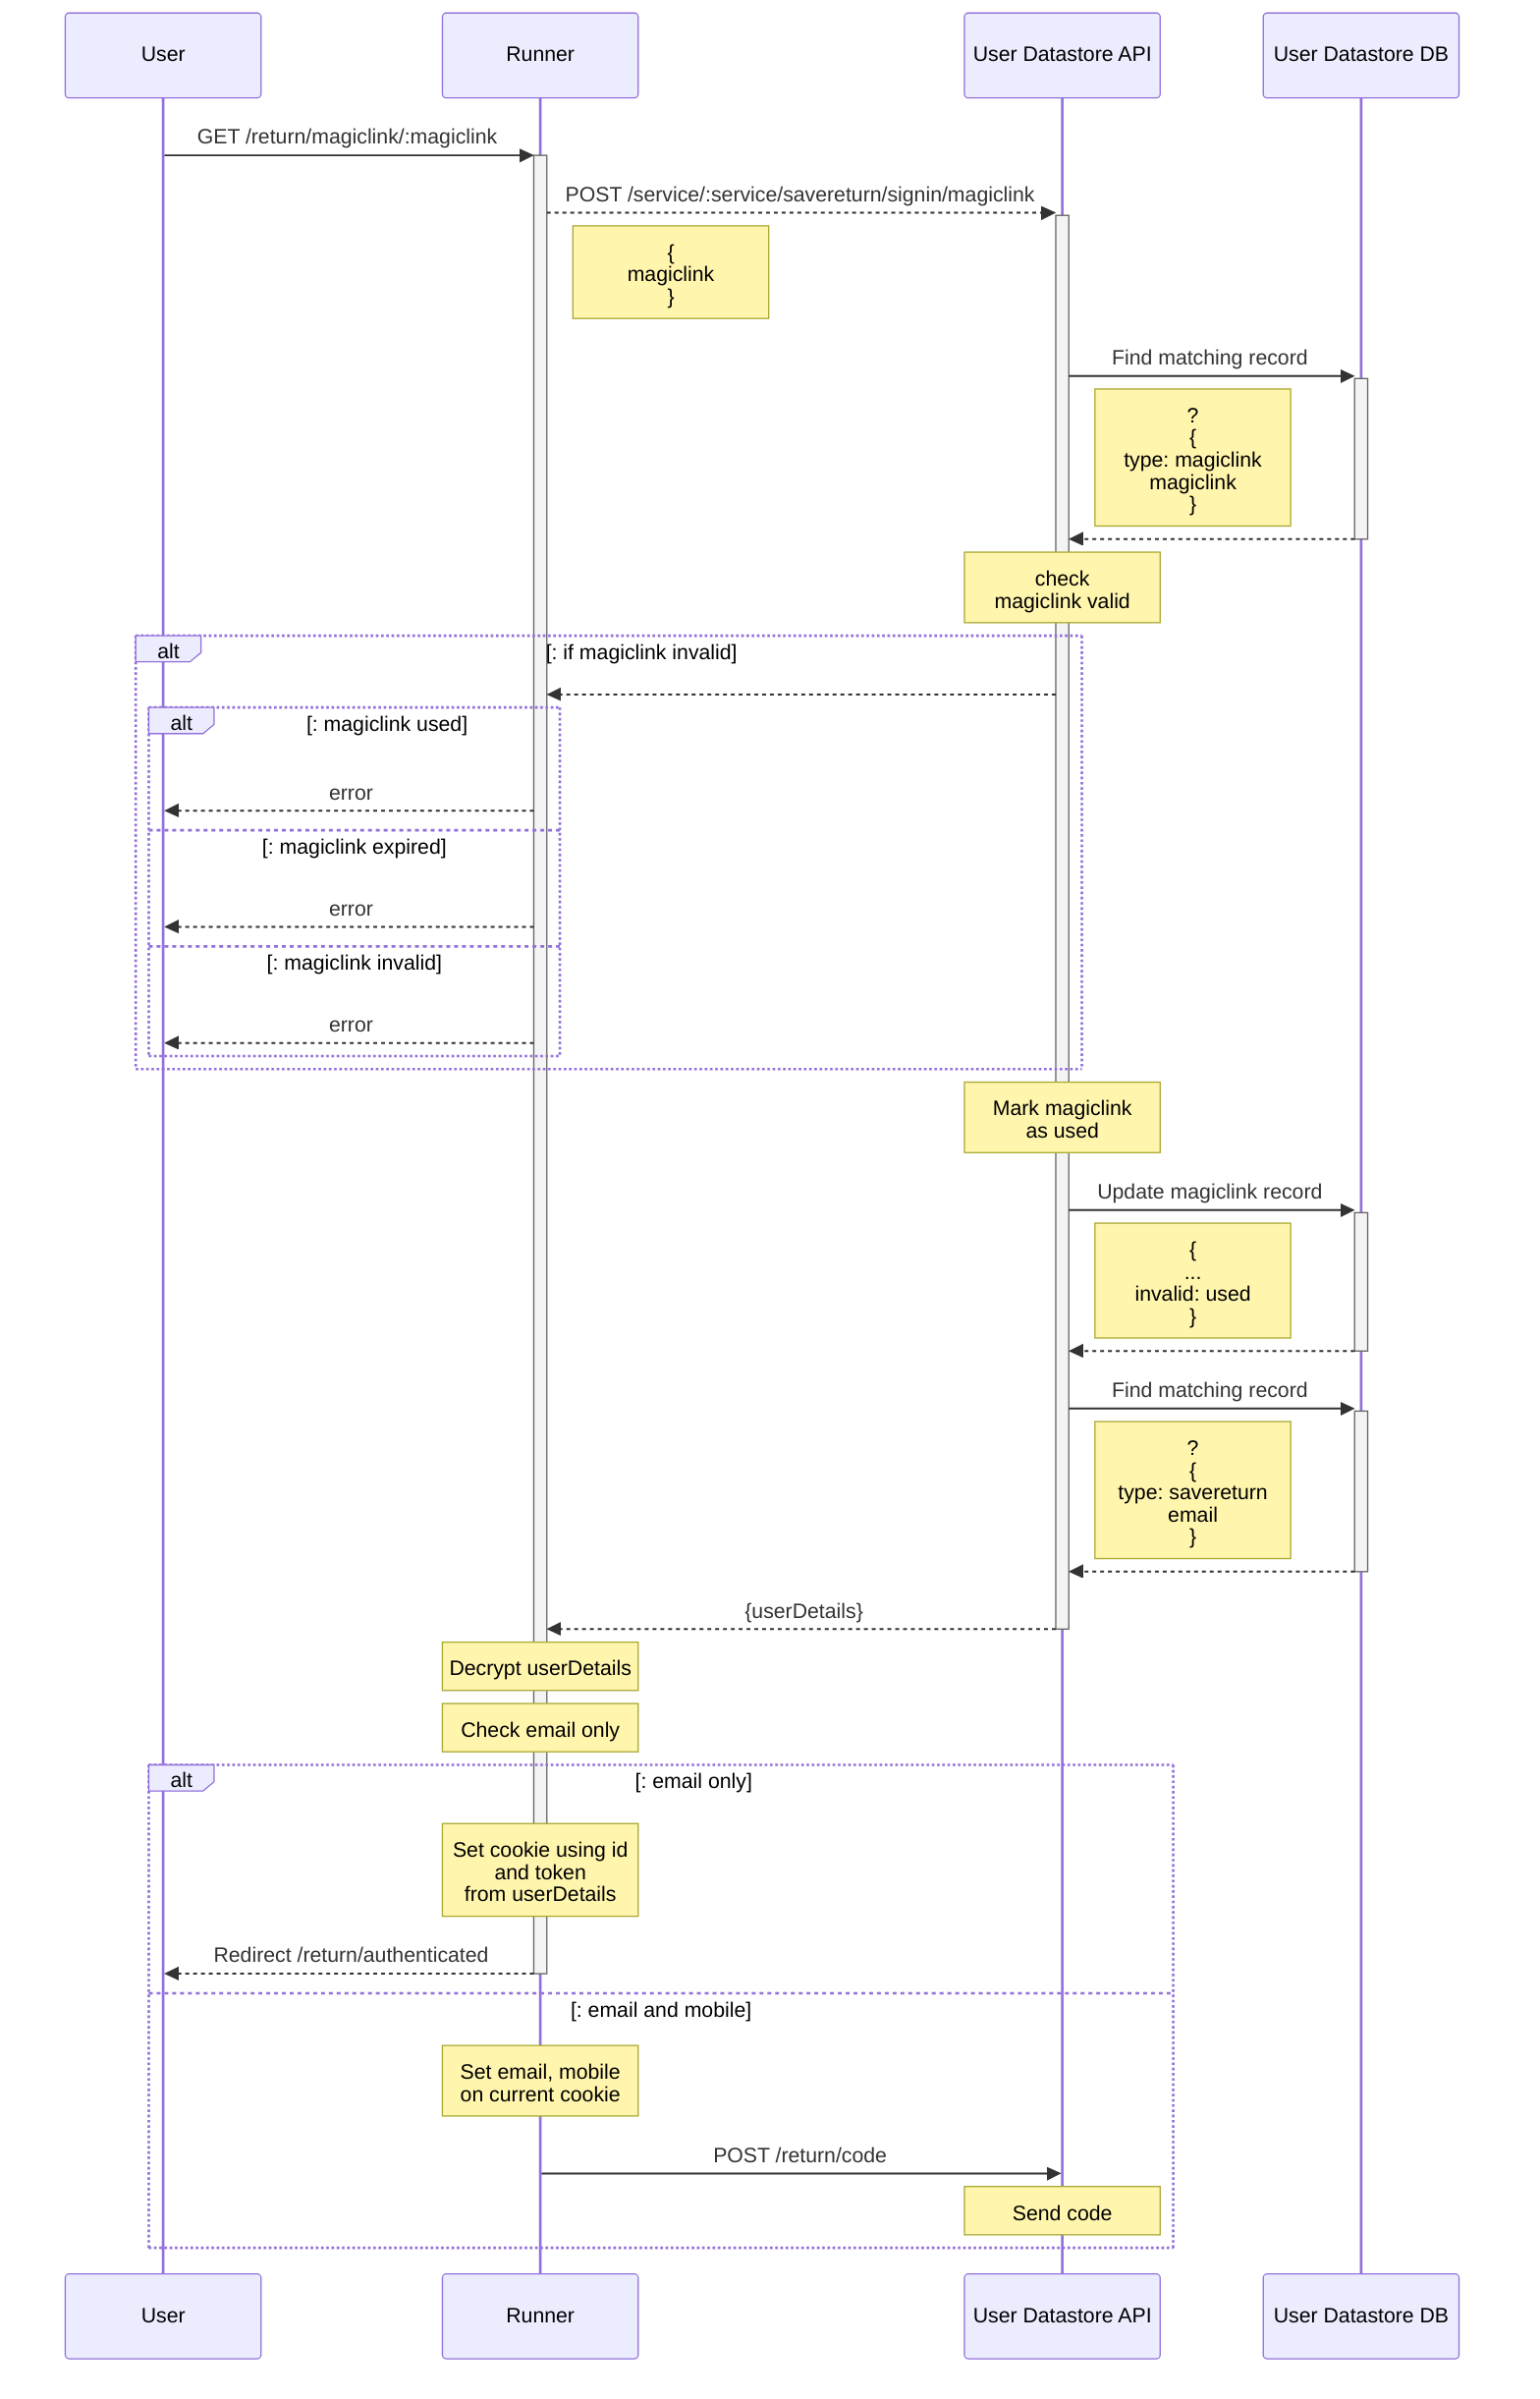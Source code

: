 sequenceDiagram

participant U as User

participant R as Runner

participant DS as User Datastore API

participant DB as User Datastore DB

U->>+R: GET /return/magiclink/:magiclink

R-->>+DS: POST /service/:service/savereturn/signin/magiclink

Note right of R: {<br>magiclink<br>}

DS->>+DB: Find matching record

Note right of DS: ?<br>{<br>type: magiclink<br>magiclink<br>}

DB-->>-DS: 

Note over DS: check <br>magiclink valid

alt: if magiclink invalid

  DS-->>R:  

  alt: magiclink used

    R-->>U: error

  else: magiclink expired

    R-->>U: error

  else: magiclink invalid

    R-->>U: error

  end

end

  Note over DS: Mark magiclink <br>as used

  DS->>+DB: Update magiclink record 

  Note right of DS: {<br>...<br>invalid: used<br>}

  DB-->>-DS: 

DS->>+DB: Find matching record

Note right of DS: ?<br>{<br>type: savereturn<br>email<br>}

DB-->>-DS: 

DS-->>-R:   {userDetails}

Note over R: Decrypt userDetails

Note over R: Check email only

alt: email only

Note over R: Set cookie using id <br>and token <br>from userDetails

R-->>-U:  Redirect /return/authenticated

else: email and mobile

Note over R: Set email, mobile<br>on current cookie

R->>DS: POST /return/code

Note over DS: Send code

end